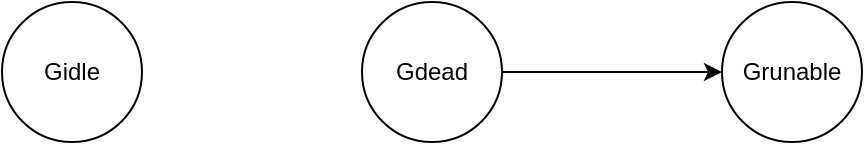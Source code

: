 <mxfile version="13.0.3" type="device"><diagram id="fGzwWPD-67GFW2MzxvkK" name="第 1 页"><mxGraphModel dx="768" dy="491" grid="1" gridSize="10" guides="1" tooltips="1" connect="1" arrows="1" fold="1" page="1" pageScale="1" pageWidth="3300" pageHeight="4681" math="0" shadow="0"><root><mxCell id="0"/><mxCell id="1" parent="0"/><mxCell id="ccadfstXsvaf_MW7Xg-m-1" value="Gidle" style="ellipse;whiteSpace=wrap;html=1;aspect=fixed;" parent="1" vertex="1"><mxGeometry x="90" y="220" width="70" height="70" as="geometry"/></mxCell><mxCell id="ccadfstXsvaf_MW7Xg-m-5" value="Grunable" style="ellipse;whiteSpace=wrap;html=1;aspect=fixed;" parent="1" vertex="1"><mxGeometry x="450" y="220" width="70" height="70" as="geometry"/></mxCell><mxCell id="XhU2bapganA_LKQJ2YFN-1" style="edgeStyle=orthogonalEdgeStyle;rounded=0;orthogonalLoop=1;jettySize=auto;html=1;entryX=0;entryY=0.5;entryDx=0;entryDy=0;" edge="1" parent="1" source="ccadfstXsvaf_MW7Xg-m-6" target="ccadfstXsvaf_MW7Xg-m-5"><mxGeometry relative="1" as="geometry"/></mxCell><mxCell id="ccadfstXsvaf_MW7Xg-m-6" value="Gdead" style="ellipse;whiteSpace=wrap;html=1;aspect=fixed;" parent="1" vertex="1"><mxGeometry x="270" y="220" width="70" height="70" as="geometry"/></mxCell></root></mxGraphModel></diagram></mxfile>